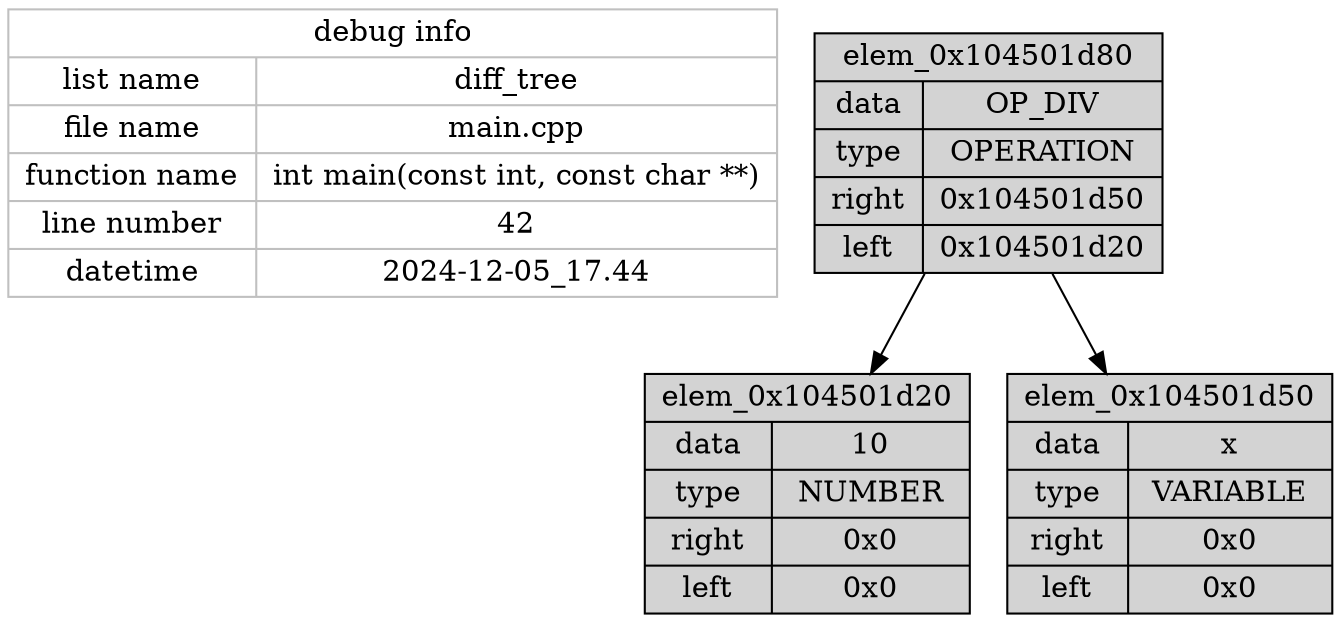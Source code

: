 digraph G {
debug_info [
shape=record,
label="{debug info | { {list name | file name | function name | line number | datetime} | {diff_tree | main.cpp | int main(const int, const char **) | 42 | 2024-12-05_17.44} }}",
fillcolor=white,
color=grey,
style="filled",
];
elem_0x104501d80 [
  shape=record,
  label="{elem_0x104501d80  | { {data | type | right | left} | {OP_DIV | OPERATION | 0x104501d50 | 0x104501d20} } }",
  fillcolor=lightgrey,
  color=black,
  style="filled"
];
elem_0x104501d20 [
  shape=record,
  label="{elem_0x104501d20  | { {data | type | right | left} | {10 | NUMBER | 0x0 | 0x0} } }",
  fillcolor=lightgrey,
  color=black,
  style="filled"
];

elem_0x104501d50 [
  shape=record,
  label="{elem_0x104501d50  | { {data | type | right | left} | {x | VARIABLE | 0x0 | 0x0} } }",
  fillcolor=lightgrey,
  color=black,
  style="filled"
];

elem_0x104501d80 -> elem_0x104501d20;
elem_0x104501d80 -> elem_0x104501d50;

}
